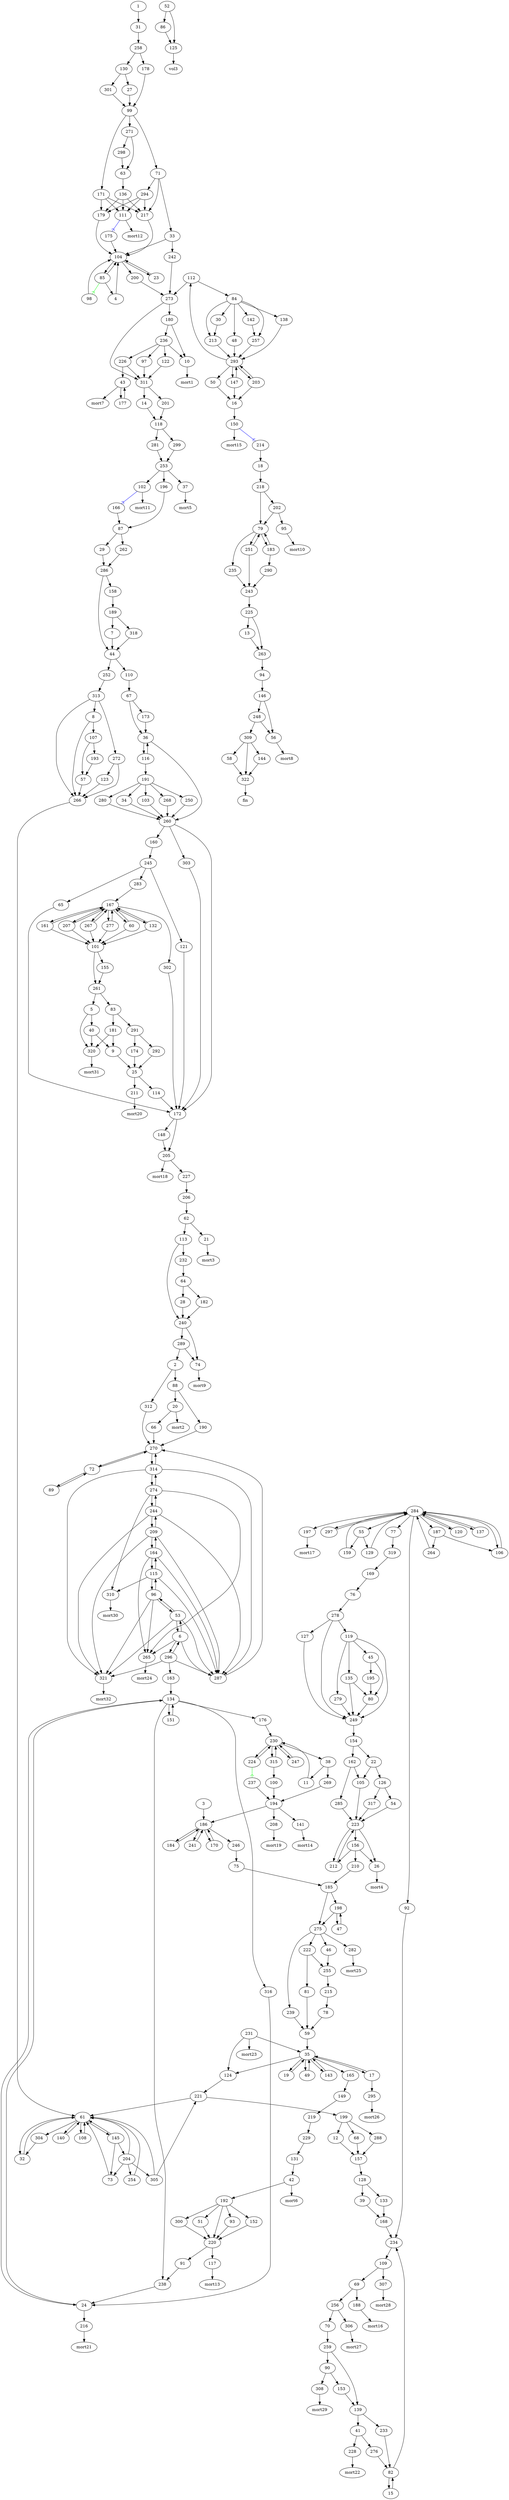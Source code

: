 digraph {
  1 -> { 31 }
  2 -> { 312 88 }
  3 -> { 186 }
  4 -> { 104 }
  5 -> { 40 320 }
  6 -> { 296 287 265 53 }
  7 -> { 44 }
  8 -> { 107 266 }
  9 -> { 25 }
  10 -> { mort1 }
  11 -> { 230 }
  12 -> { 157 }
  13 -> { 263 }
  14 -> { 118 }
  15 -> { 82 }
  16 -> { 150 }
  17 -> { 295 35 }
  18 -> { 218 }
  19 -> { 35 }
  20 -> { 66 mort2 }
  21 -> { mort3 }
  22 -> { 126 105 }
  23 -> { 104 }
  24 -> { 134 216 }
  25 -> { 211 114 }
  26 -> { mort4 }
  27 -> { 99 }
  28 -> { 240 }
  29 -> { 286 }
  30 -> { 213 }
  31 -> { 258 }
  32 -> { 61 }
  33 -> { 242 104 }
  34 -> { 260 }
  35 -> { 165 49 143 17 124 19 }
  36 -> { 116 260 }
  37 -> { mort5 }
  38 -> { 269 11 }
  39 -> { 168 }
  40 -> { 9 320 }
  41 -> { 276 228 }
  42 -> { 192 mort6 }
  43 -> { 177 mort7 }
  44 -> { 110 252 }
  45 -> { 195 80 }
  46 -> { 255 }
  47 -> { 198 }
  48 -> { 293 }
  49 -> { 35 }
  50 -> { 16 }
  51 -> { 220 }
  52 -> { 86 125 }
  53 -> { 287 6 321 96 }
  54 -> { 223 }
  55 -> { 159 129 }
  56 -> { mort8 }
  57 -> { 266 }
  58 -> { 322 }
  59 -> { 35 }
  60 -> { 167 101 }
  61 -> { 32 304 140 108 145 }
  62 -> { 113 21 }
  63 -> { 136 }
  64 -> { 28 182 }
  65 -> { 172 }
  66 -> { 270 }
  67 -> { 173 36 }
  68 -> { 157 }
  69 -> { 256 188 }
  70 -> { 259 }
  71 -> { 294 33 217 }
  72 -> { 270 }
  73 -> { 61 }
  74 -> { mort9 }
  75 -> { 185 }
  76 -> { 278 }
  77 -> { 319 }
  78 -> { 59 }
  79 -> { 183 235 251 }
  80 -> { 249 }
  81 -> { 59 }
  82 -> { 234 15 }
  83 -> { 291 181 }
  84 -> { 257 48 213 138 30 142 }
  85 -> { 4 104 }
  86 -> { 125 }
  87 -> { 29 262 }
  88 -> { 190 20 }
  89 -> { 72 }
  90 -> { 308 153 }
  91 -> { 238 }
  92 -> { 234 }
  93 -> { 220 }
  94 -> { 146 }
  95 -> { mort10 }
  96 -> { 53 265 321 115 }
  97 -> { 311 }
  98 -> { 104 }
  99 -> { 71 171 271 }
  100 -> { 194 }
  101 -> { 155 261 }
  102 -> { mort11 }
  103 -> { 260 }
  104 -> { 85 23 200 }
  105 -> { 223 }
  106 -> { 284 }
  107 -> { 57 193 }
  108 -> { 61 }
  109 -> { 307 69 }
  110 -> { 67 }
  111 -> { mort12 }
  112 -> { 273 84 }
  113 -> { 232 240 }
  114 -> { 172 }
  115 -> { 287 96 310 164 }
  116 -> { 36 }
  117 -> { mort13 }
  118 -> { 281 299 }
  119 -> { 249 45 279 135 }
  120 -> { 284 }
  121 -> { 172 }
  122 -> { 311 }
  123 -> { 266 }
  124 -> { 221 }
  125 -> { vol3 } # N°125 du volume 3
  126 -> { 54 317 }
  127 -> { 249 }
  128 -> { 133 39 }
  129 -> { 284 }
  130 -> { 301 27 }
  131 -> { 42 }
  132 -> { 101 167 }
  133 -> { 168 }
  134 -> { 24 176 316 238 }
  135 -> { 80 249 }
  136 -> { 217 111 179 }
  137 -> { 284 }
  138 -> { 293 }
  139 -> { 41 233 }
  140 -> { 61 }
  141 -> { mort14 }
  142 -> { 257 }
  143 -> { 35 }
  144 -> { 322 }
  145 -> { 73 204 61 }
  146 -> { 248 56 }
  147 -> { 16 293 }
  148 -> { 205 }
  149 -> { 219 }
  150 -> { mort15 }
  151 -> { 134 }
  152 -> { 220 }
  153 -> { 139 }
  154 -> { 22 162 }
  155 -> { 261 }
  156 -> { 210 212 26 }
  157 -> { 128 }
  158 -> { 189 }
  159 -> { 284 }
  160 -> { 245 }
  161 -> { 101 167 }
  162 -> { 285 105 }
  163 -> { 134 }
  164 -> { 115 265 287 209 }  
  165 -> { 149 }
  166 -> { 87 }
  167 -> { 132 161 207 267 60 277 302 }
  168 -> { 234 }
  169 -> { 76 }
  170 -> { 186 }
  171 -> { 217 111 179 }
  172 -> { 205 148 }
  173 -> { 36 }
  174 -> { 25 }
  175 -> { 104 }
  176 -> { 230 }
  177 -> { 43 } # retour paragraphe précédent
  178 -> { 99 }
  179 -> { 104 }
  180 -> { 10 236 }
  181 -> { 9 320 }
  182 -> { 240 }
  183 -> { 290 79 }
  184 -> { 186 }
  185 -> { 198 275 }
  186 -> { 241 170 184 246 }
  187 -> { 264 106 }
  188 -> { mort16 }
  189 -> { 318 7 }
  190 -> { 270 }
  191 -> { 268 103 250 280 34 }
  192 -> { 300 93 51 152 220 }
  193 -> { 57 }
  194 -> { 141 186 208 }
  195 -> { 80 }
  196 -> { 87 }
  197 -> { mort17 }
  198 -> { 47 275 }
  199 -> { 12 288 68 }
  200 -> { 273 }
  201 -> { 118 }
  202 -> { 95 79 }
  203 -> { 16 293 }
  204 -> { 254 305 73 61 }
  205 -> { 227 mort18 }
  206 -> { 62 }
  207 -> { 101 167 }
  208 -> { mort19 }
  209 -> { 321 287 164 244 }
  210 -> { 185 }
  211 -> { mort20 }
  212 -> { 223 }
  213 -> { 293 }
  214 -> { 18 }
  215 -> { 78 }
  216 -> { mort21 }
  217 -> { 104 }
  218 -> { 79 202 }
  219 -> { 229 }
  220 -> { 91 117 }
  221 -> { 199 61 }
  222 -> { 81 255 }
  223 -> { 26 212 156 }
  224 -> { 230 }
  225 -> { 13 263 }
  226 -> { 43 311 }
  227 -> { 206 }
  228 -> { mort22 }
  229 -> { 131 }
  230 -> { 38 315 224 }
  231 -> { 35 124 mort23 }
  232 -> { 64 }
  233 -> { 82 }
  234 -> { 109 }
  235 -> { 243 }
  236 -> { 10 122 97 226 }
  237 -> { 194 }
  238 -> { 24 }
  239 -> { 59 }
  240 -> { 74 }
  241 -> { 186 }
  242 -> { 273 }
  243 -> { 225 }
  244 -> { 321 209 287 274 }
  245 -> { 283 65 121 }
  246 -> { 75 }
  247 -> { 230 }
  248 -> { 56 309 }
  249 -> { 154 }
  250 -> { 260 }
  251 -> { 79 243 }
  252 -> { 313 }
  253 -> { 37 196 102 }
  254 -> { 61 }
  255 -> { 215 }
  256 -> { 306 70 }
  257 -> { 293 }
  258 -> { 130 178 }
  259 -> { 90 139 }
  260 -> { 160 303 172 }
  261 -> { 83 5 }
  262 -> { 286 }
  263 -> { 94 }
  264 -> { 284 }
  265 -> { mort24 }
  266 -> { 61 }
  267 -> { 101 167 }
  268 -> { 260 }
  269 -> { 194 }
  270 -> { 72 314 }
  271 -> { 63 298 }
  272 -> { 123 266 }
  273 -> { 180 311 }
  274 -> { 244 310 265 314 }
  275 -> { 46 222 282 239 }
  276 -> { 82 }
  277 -> { 101 167 }
  278 -> { 127 249 119 }
  279 -> { 249 }
  280 -> { 260 }
  281 -> { 253 }
  282 -> { mort25 }
  283 -> { 167 }
  284 -> { 197 92 137 120 55 187 297 106 77 }
  285 -> { 223 }
  286 -> { 158 44 }
  287 -> { 270 }
  288 -> { 157 }
  289 -> { 2 74 }
  290 -> { 243 }
  291 -> { 292 174 }
  292 -> { 25 }
  293 -> { 50 147 203 112 }
  294 -> { 217 111 179 }
  295 -> { mort26 }
  296 -> { 287 321 163 6 }
  297 -> { 284 }
  298 -> { 63 }
  299 -> { 253 }
  300 -> { 220 }
  301 -> { 99 }
  302 -> { 172 }
  303 -> { 172 }
  304 -> { 32 }
  305 -> { 221 61 }
  306 -> { mort27 }
  307 -> { mort28 }
  308 -> { mort29 }
  309 -> { 144 58 322 }
  310 -> { mort30 }
  311 -> { 201 14 }
  312 -> { 270 }
  313 -> { 272 8 266 }
  314 -> { 287 321 274 270 }
  315 -> { 230 100 }
  316 -> { 24 }
  317 -> { 223 }
  318 -> { 44 }
  319 -> { 169 }
  320 -> { mort31 }
  321 -> { mort32 }
  322 -> { fin }

  subgraph easter_eggs {
    52 86 125 vol3
  }

  subgraph chemins_caches {
    subgraph carnet_antinoma { # 17
      72 -> 89
      134 -> 151
      230 -> 247
    }

    116 -> 191 # "mes tresors pour un oeil neuf de pelerin" => UN NEUF peler-IN
    240 -> 289 # information sur la Larme (34 ou )
  }

  subgraph magie {
    edge [ arrowhead = icurve ]
    
    subgraph etincelle { # 8
      edge [ color = red ]

      # TODO
    }

    subgraph parapluie { # 64
      edge [ color = blue ]

      102 -> 166
      111 -> 175
      150 -> 214
    }

    subgraph ouverture { # 13
      edge [ color = green ]

      85 -> 98
      224 -> 237
    }

    subgraph dissolution { # 88
      edge [ color = brown ]

      # TODO
    }
  }
}
